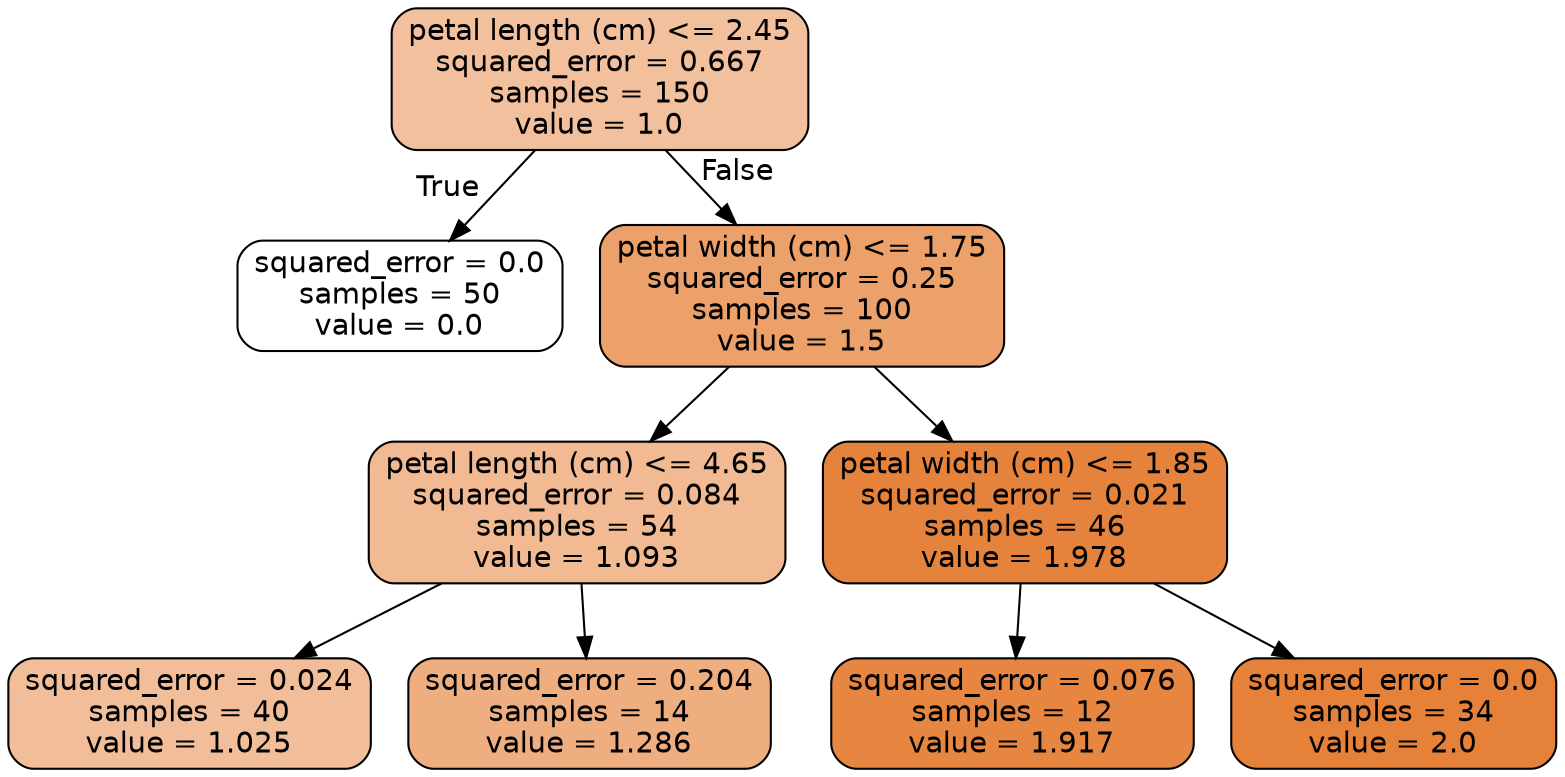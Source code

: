 digraph Tree {
node [shape=box, style="filled, rounded", color="black", fontname="helvetica"] ;
edge [fontname="helvetica"] ;
0 [label="petal length (cm) <= 2.45\nsquared_error = 0.667\nsamples = 150\nvalue = 1.0", fillcolor="#f2c09c"] ;
1 [label="squared_error = 0.0\nsamples = 50\nvalue = 0.0", fillcolor="#ffffff"] ;
0 -> 1 [labeldistance=2.5, labelangle=45, headlabel="True"] ;
2 [label="petal width (cm) <= 1.75\nsquared_error = 0.25\nsamples = 100\nvalue = 1.5", fillcolor="#eca06a"] ;
0 -> 2 [labeldistance=2.5, labelangle=-45, headlabel="False"] ;
3 [label="petal length (cm) <= 4.65\nsquared_error = 0.084\nsamples = 54\nvalue = 1.093", fillcolor="#f1ba93"] ;
2 -> 3 ;
4 [label="squared_error = 0.024\nsamples = 40\nvalue = 1.025", fillcolor="#f2be9a"] ;
3 -> 4 ;
5 [label="squared_error = 0.204\nsamples = 14\nvalue = 1.286", fillcolor="#eeae80"] ;
3 -> 5 ;
6 [label="petal width (cm) <= 1.85\nsquared_error = 0.021\nsamples = 46\nvalue = 1.978", fillcolor="#e5823b"] ;
2 -> 6 ;
7 [label="squared_error = 0.076\nsamples = 12\nvalue = 1.917", fillcolor="#e68641"] ;
6 -> 7 ;
8 [label="squared_error = 0.0\nsamples = 34\nvalue = 2.0", fillcolor="#e58139"] ;
6 -> 8 ;
}